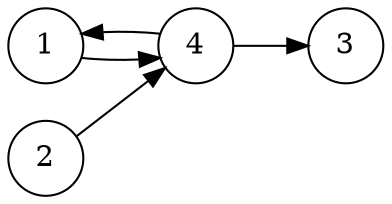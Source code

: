 digraph G { 
rankdir=LR;
0 [shape="circle"label="1"];
1 [shape="circle"label="2"];
2 [shape="circle"label="3"];
3 [shape="circle"label="4"];
0 -> 3;
1 -> 3;
3 -> 0;
3 -> 2;
}